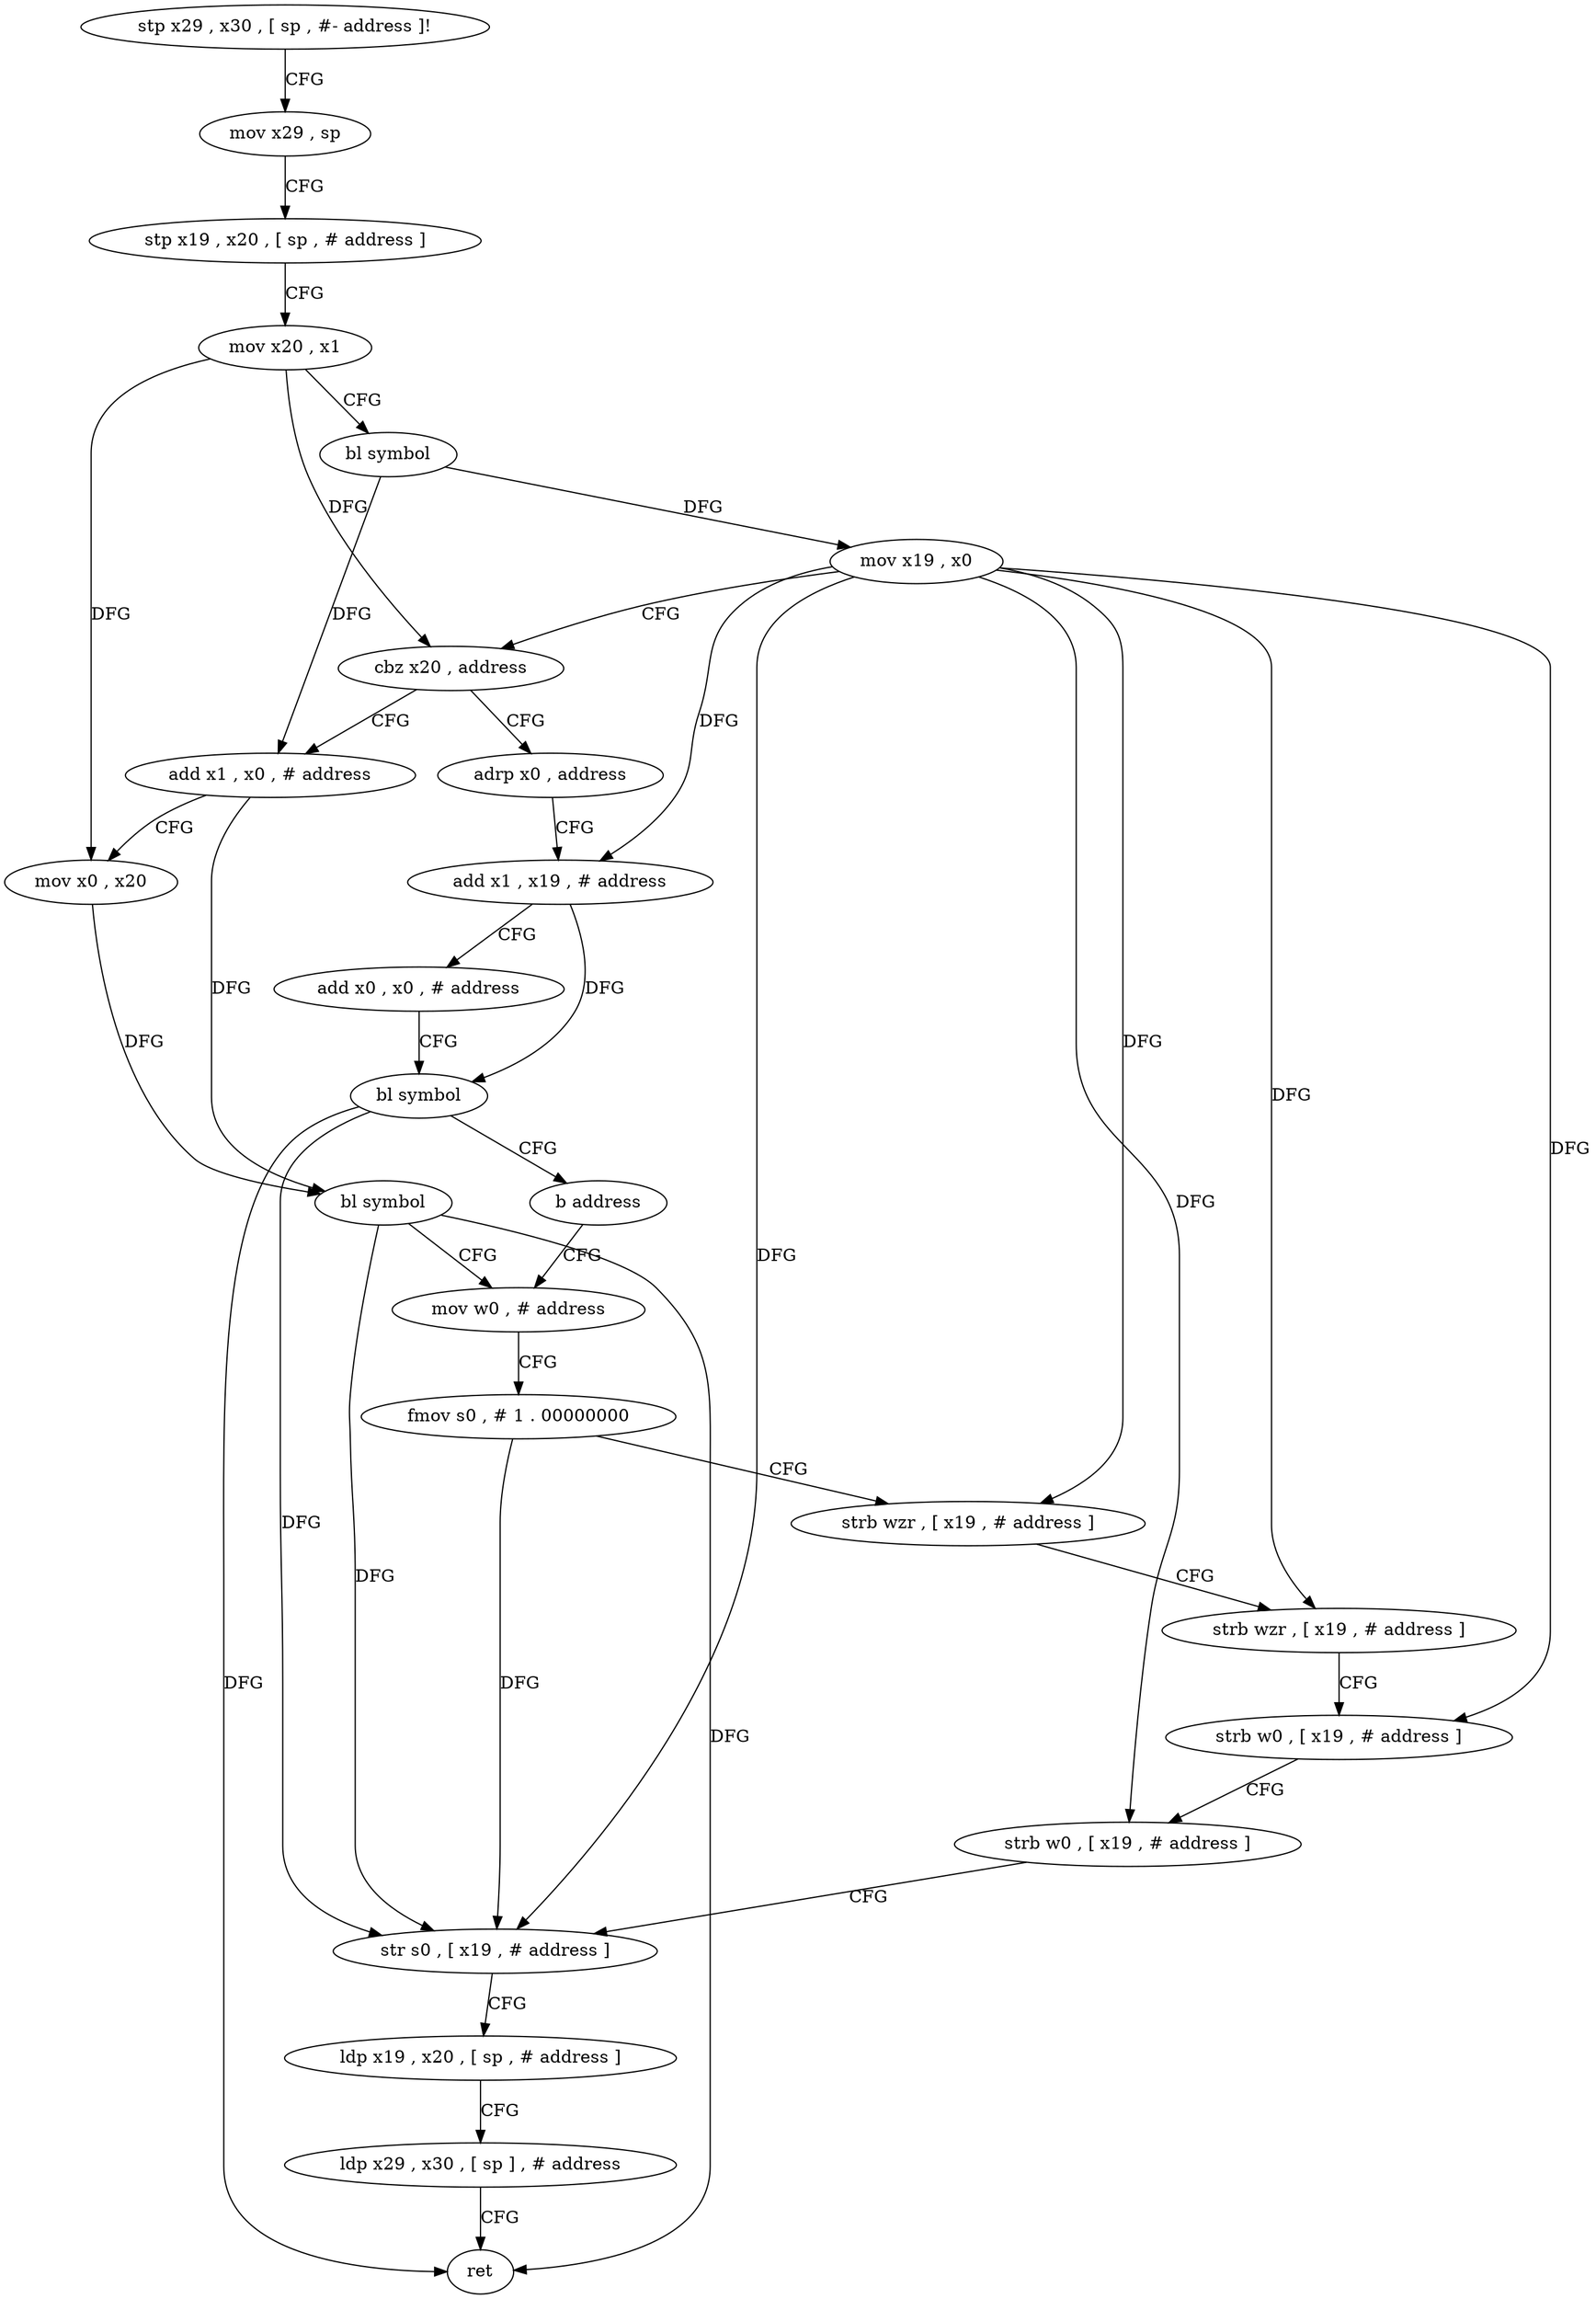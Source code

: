 digraph "func" {
"4248928" [label = "stp x29 , x30 , [ sp , #- address ]!" ]
"4248932" [label = "mov x29 , sp" ]
"4248936" [label = "stp x19 , x20 , [ sp , # address ]" ]
"4248940" [label = "mov x20 , x1" ]
"4248944" [label = "bl symbol" ]
"4248948" [label = "mov x19 , x0" ]
"4248952" [label = "cbz x20 , address" ]
"4249008" [label = "adrp x0 , address" ]
"4248956" [label = "add x1 , x0 , # address" ]
"4249012" [label = "add x1 , x19 , # address" ]
"4249016" [label = "add x0 , x0 , # address" ]
"4249020" [label = "bl symbol" ]
"4249024" [label = "b address" ]
"4248968" [label = "mov w0 , # address" ]
"4248960" [label = "mov x0 , x20" ]
"4248964" [label = "bl symbol" ]
"4248972" [label = "fmov s0 , # 1 . 00000000" ]
"4248976" [label = "strb wzr , [ x19 , # address ]" ]
"4248980" [label = "strb wzr , [ x19 , # address ]" ]
"4248984" [label = "strb w0 , [ x19 , # address ]" ]
"4248988" [label = "strb w0 , [ x19 , # address ]" ]
"4248992" [label = "str s0 , [ x19 , # address ]" ]
"4248996" [label = "ldp x19 , x20 , [ sp , # address ]" ]
"4249000" [label = "ldp x29 , x30 , [ sp ] , # address" ]
"4249004" [label = "ret" ]
"4248928" -> "4248932" [ label = "CFG" ]
"4248932" -> "4248936" [ label = "CFG" ]
"4248936" -> "4248940" [ label = "CFG" ]
"4248940" -> "4248944" [ label = "CFG" ]
"4248940" -> "4248952" [ label = "DFG" ]
"4248940" -> "4248960" [ label = "DFG" ]
"4248944" -> "4248948" [ label = "DFG" ]
"4248944" -> "4248956" [ label = "DFG" ]
"4248948" -> "4248952" [ label = "CFG" ]
"4248948" -> "4249012" [ label = "DFG" ]
"4248948" -> "4248976" [ label = "DFG" ]
"4248948" -> "4248980" [ label = "DFG" ]
"4248948" -> "4248984" [ label = "DFG" ]
"4248948" -> "4248988" [ label = "DFG" ]
"4248948" -> "4248992" [ label = "DFG" ]
"4248952" -> "4249008" [ label = "CFG" ]
"4248952" -> "4248956" [ label = "CFG" ]
"4249008" -> "4249012" [ label = "CFG" ]
"4248956" -> "4248960" [ label = "CFG" ]
"4248956" -> "4248964" [ label = "DFG" ]
"4249012" -> "4249016" [ label = "CFG" ]
"4249012" -> "4249020" [ label = "DFG" ]
"4249016" -> "4249020" [ label = "CFG" ]
"4249020" -> "4249024" [ label = "CFG" ]
"4249020" -> "4249004" [ label = "DFG" ]
"4249020" -> "4248992" [ label = "DFG" ]
"4249024" -> "4248968" [ label = "CFG" ]
"4248968" -> "4248972" [ label = "CFG" ]
"4248960" -> "4248964" [ label = "DFG" ]
"4248964" -> "4248968" [ label = "CFG" ]
"4248964" -> "4249004" [ label = "DFG" ]
"4248964" -> "4248992" [ label = "DFG" ]
"4248972" -> "4248976" [ label = "CFG" ]
"4248972" -> "4248992" [ label = "DFG" ]
"4248976" -> "4248980" [ label = "CFG" ]
"4248980" -> "4248984" [ label = "CFG" ]
"4248984" -> "4248988" [ label = "CFG" ]
"4248988" -> "4248992" [ label = "CFG" ]
"4248992" -> "4248996" [ label = "CFG" ]
"4248996" -> "4249000" [ label = "CFG" ]
"4249000" -> "4249004" [ label = "CFG" ]
}
